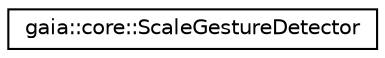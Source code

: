 digraph G
{
  edge [fontname="Helvetica",fontsize="10",labelfontname="Helvetica",labelfontsize="10"];
  node [fontname="Helvetica",fontsize="10",shape=record];
  rankdir=LR;
  Node1 [label="gaia::core::ScaleGestureDetector",height=0.2,width=0.4,color="black", fillcolor="white", style="filled",URL="$da/d7a/classgaia_1_1core_1_1_scale_gesture_detector.html",tooltip="Detects transformation gestures involving more than one pointer (&quot;multitouch&quot;) using the supplied Mot..."];
}
